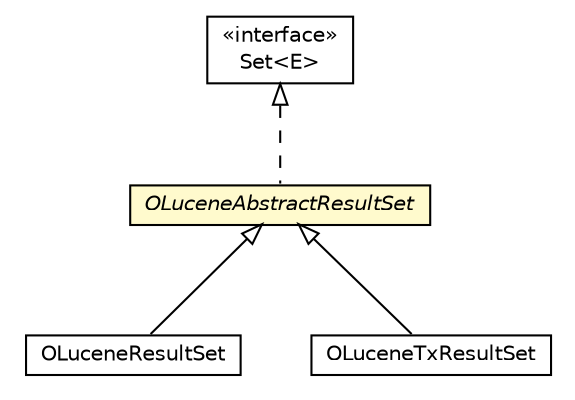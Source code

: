 #!/usr/local/bin/dot
#
# Class diagram 
# Generated by UMLGraph version R5_6-24-gf6e263 (http://www.umlgraph.org/)
#

digraph G {
	edge [fontname="Helvetica",fontsize=10,labelfontname="Helvetica",labelfontsize=10];
	node [fontname="Helvetica",fontsize=10,shape=plaintext];
	nodesep=0.25;
	ranksep=0.5;
	// com.orientechnologies.lucene.collections.OLuceneAbstractResultSet
	c2363338 [label=<<table title="com.orientechnologies.lucene.collections.OLuceneAbstractResultSet" border="0" cellborder="1" cellspacing="0" cellpadding="2" port="p" bgcolor="lemonChiffon" href="./OLuceneAbstractResultSet.html">
		<tr><td><table border="0" cellspacing="0" cellpadding="1">
<tr><td align="center" balign="center"><font face="Helvetica-Oblique"> OLuceneAbstractResultSet </font></td></tr>
		</table></td></tr>
		</table>>, URL="./OLuceneAbstractResultSet.html", fontname="Helvetica", fontcolor="black", fontsize=10.0];
	// com.orientechnologies.lucene.collections.OLuceneResultSet
	c2363340 [label=<<table title="com.orientechnologies.lucene.collections.OLuceneResultSet" border="0" cellborder="1" cellspacing="0" cellpadding="2" port="p" href="./OLuceneResultSet.html">
		<tr><td><table border="0" cellspacing="0" cellpadding="1">
<tr><td align="center" balign="center"> OLuceneResultSet </td></tr>
		</table></td></tr>
		</table>>, URL="./OLuceneResultSet.html", fontname="Helvetica", fontcolor="black", fontsize=10.0];
	// com.orientechnologies.lucene.collections.OLuceneTxResultSet
	c2363341 [label=<<table title="com.orientechnologies.lucene.collections.OLuceneTxResultSet" border="0" cellborder="1" cellspacing="0" cellpadding="2" port="p" href="./OLuceneTxResultSet.html">
		<tr><td><table border="0" cellspacing="0" cellpadding="1">
<tr><td align="center" balign="center"> OLuceneTxResultSet </td></tr>
		</table></td></tr>
		</table>>, URL="./OLuceneTxResultSet.html", fontname="Helvetica", fontcolor="black", fontsize=10.0];
	//com.orientechnologies.lucene.collections.OLuceneAbstractResultSet implements java.util.Set<E>
	c2363438:p -> c2363338:p [dir=back,arrowtail=empty,style=dashed];
	//com.orientechnologies.lucene.collections.OLuceneResultSet extends com.orientechnologies.lucene.collections.OLuceneAbstractResultSet
	c2363338:p -> c2363340:p [dir=back,arrowtail=empty];
	//com.orientechnologies.lucene.collections.OLuceneTxResultSet extends com.orientechnologies.lucene.collections.OLuceneAbstractResultSet
	c2363338:p -> c2363341:p [dir=back,arrowtail=empty];
	// java.util.Set<E>
	c2363438 [label=<<table title="java.util.Set" border="0" cellborder="1" cellspacing="0" cellpadding="2" port="p" href="http://java.sun.com/j2se/1.4.2/docs/api/java/util/Set.html">
		<tr><td><table border="0" cellspacing="0" cellpadding="1">
<tr><td align="center" balign="center"> &#171;interface&#187; </td></tr>
<tr><td align="center" balign="center"> Set&lt;E&gt; </td></tr>
		</table></td></tr>
		</table>>, URL="http://java.sun.com/j2se/1.4.2/docs/api/java/util/Set.html", fontname="Helvetica", fontcolor="black", fontsize=10.0];
}

